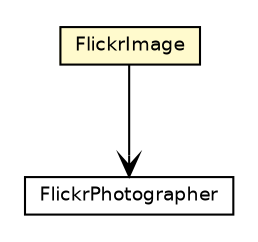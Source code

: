 #!/usr/local/bin/dot
#
# Class diagram 
# Generated by UmlGraph version 4.6 (http://www.spinellis.gr/sw/umlgraph)
#

digraph G {
	edge [fontname="Helvetica",fontsize=10,labelfontname="Helvetica",labelfontsize=10];
	node [fontname="Helvetica",fontsize=10,shape=plaintext];
	// net.chrissearle.flickrvote.flickr.FlickrPhotographer
	c3036 [label=<<table border="0" cellborder="1" cellspacing="0" cellpadding="2" port="p" href="./FlickrPhotographer.html">
		<tr><td><table border="0" cellspacing="0" cellpadding="1">
			<tr><td> FlickrPhotographer </td></tr>
		</table></td></tr>
		</table>>, fontname="Helvetica", fontcolor="black", fontsize=9.0];
	// net.chrissearle.flickrvote.flickr.FlickrImage
	c3038 [label=<<table border="0" cellborder="1" cellspacing="0" cellpadding="2" port="p" bgcolor="lemonChiffon" href="./FlickrImage.html">
		<tr><td><table border="0" cellspacing="0" cellpadding="1">
			<tr><td> FlickrImage </td></tr>
		</table></td></tr>
		</table>>, fontname="Helvetica", fontcolor="black", fontsize=9.0];
	// net.chrissearle.flickrvote.flickr.FlickrImage NAVASSOC net.chrissearle.flickrvote.flickr.FlickrPhotographer
	c3038:p -> c3036:p [taillabel="", label="", headlabel="", fontname="Helvetica", fontcolor="black", fontsize=10.0, color="black", arrowhead=open];
}

